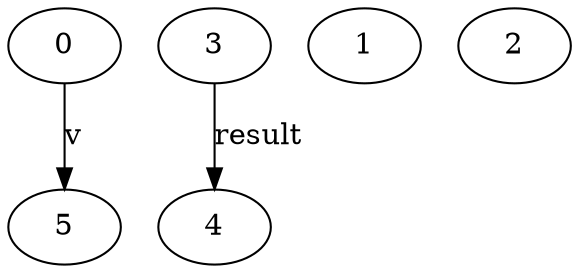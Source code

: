 digraph G {
n0->n5 [label="v"]
n0[label="0"]
n5[label="5"]
n3->n4 [label="result"]
n3[label="3"]
n4[label="4"]
n1[label="1"]
n2[label="2"]
}
